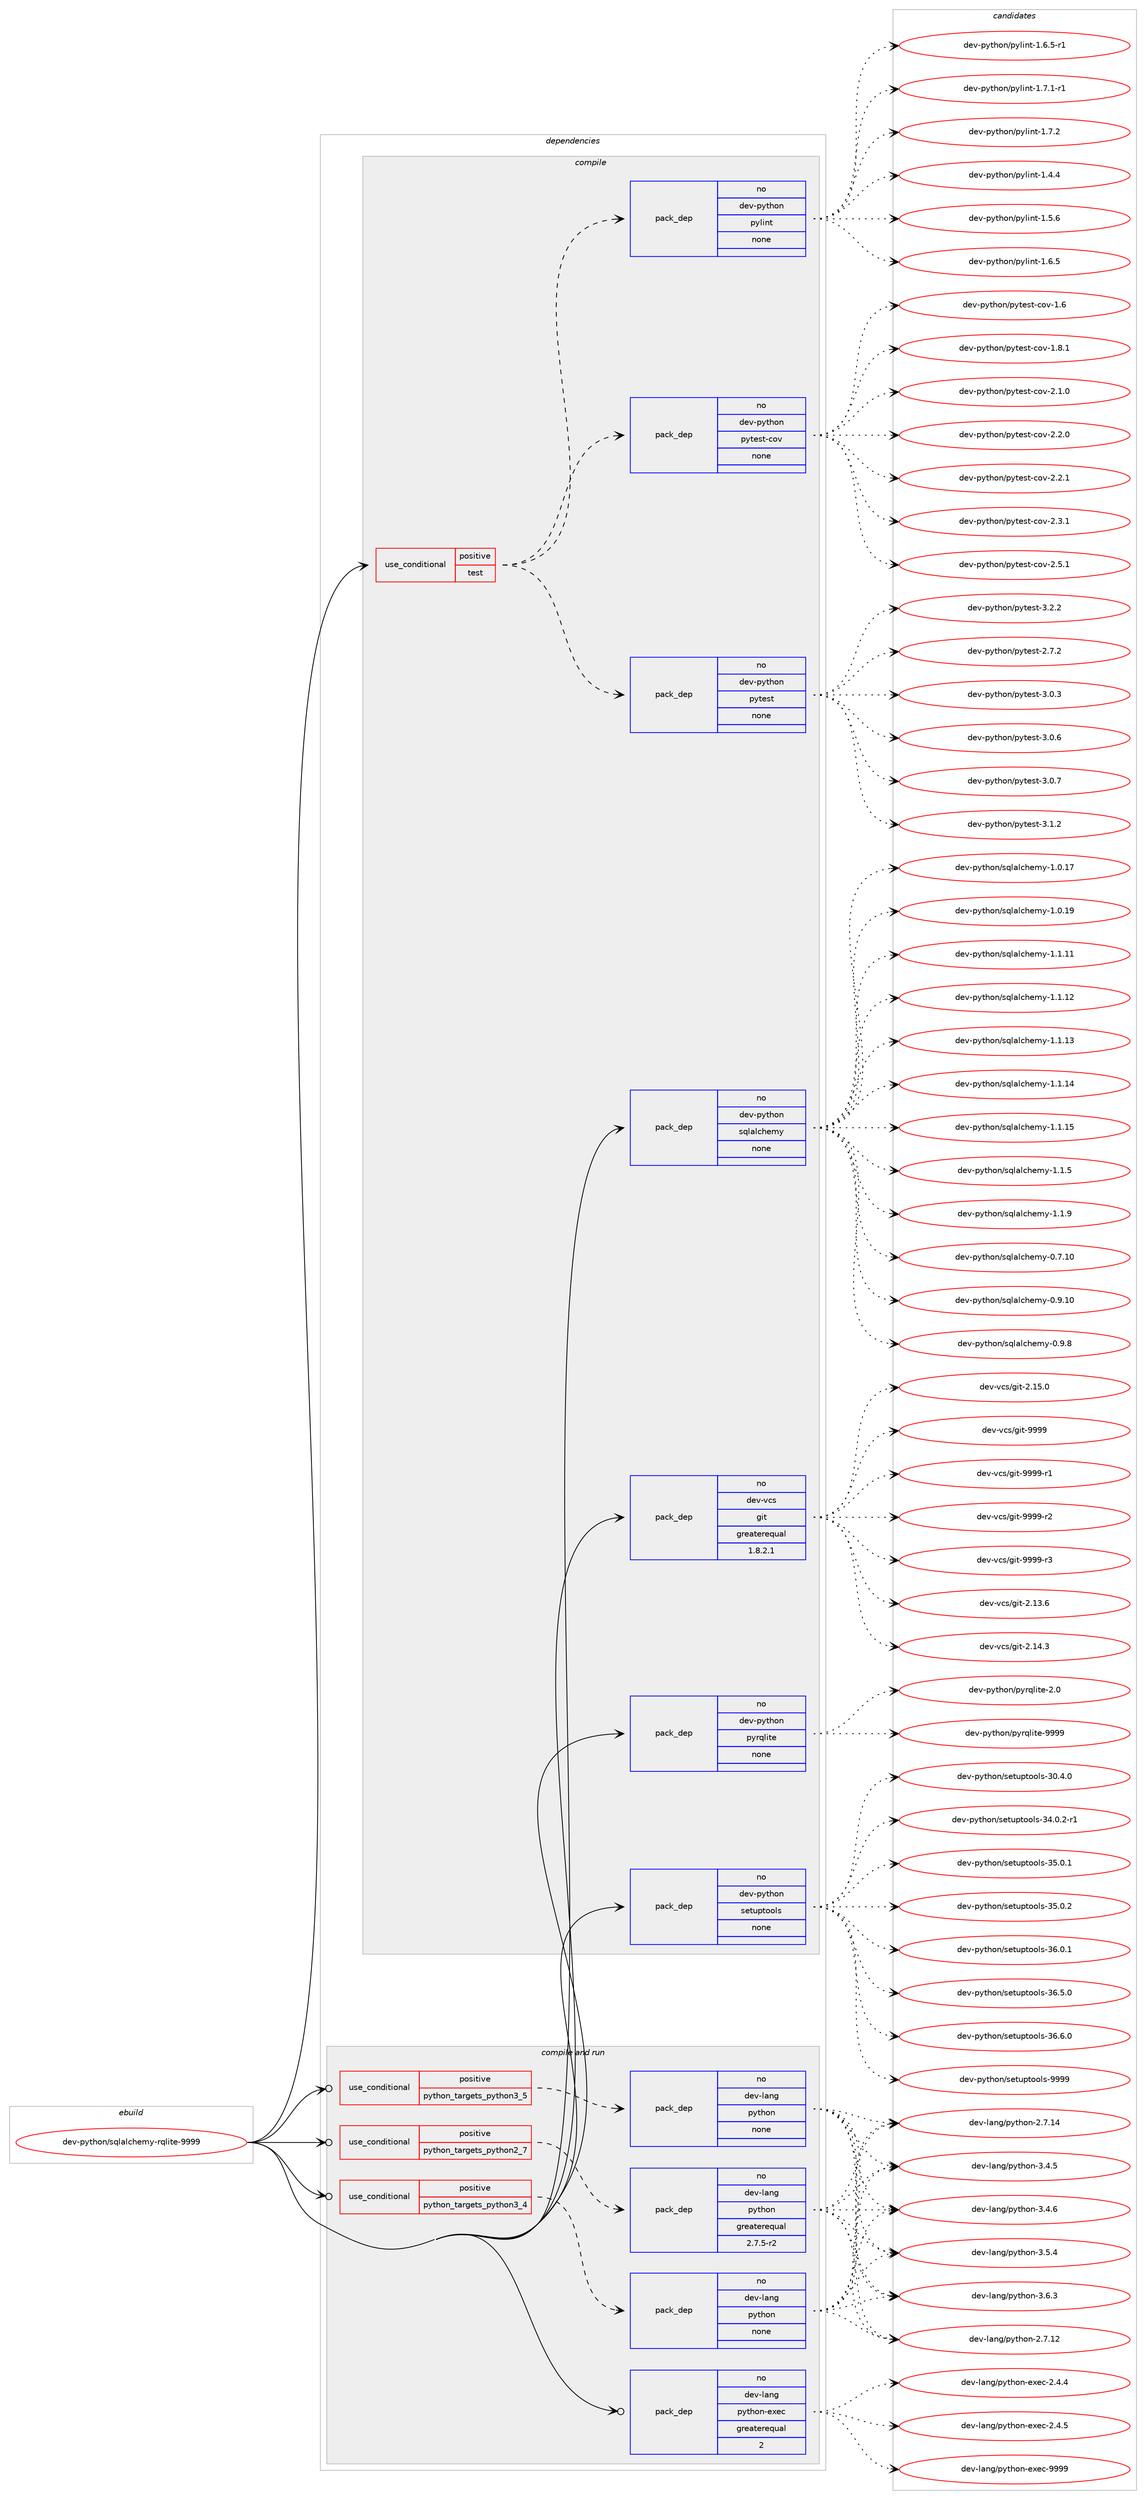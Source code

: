 digraph prolog {

# *************
# Graph options
# *************

newrank=true;
concentrate=true;
compound=true;
graph [rankdir=LR,fontname=Helvetica,fontsize=10,ranksep=1.5];#, ranksep=2.5, nodesep=0.2];
edge  [arrowhead=vee];
node  [fontname=Helvetica,fontsize=10];

# **********
# The ebuild
# **********

subgraph cluster_leftcol {
color=gray;
rank=same;
label=<<i>ebuild</i>>;
id [label="dev-python/sqlalchemy-rqlite-9999", color=red, width=4, href="../dev-python/sqlalchemy-rqlite-9999.svg"];
}

# ****************
# The dependencies
# ****************

subgraph cluster_midcol {
color=gray;
label=<<i>dependencies</i>>;
subgraph cluster_compile {
fillcolor="#eeeeee";
style=filled;
label=<<i>compile</i>>;
subgraph cond42234 {
dependency188986 [label=<<TABLE BORDER="0" CELLBORDER="1" CELLSPACING="0" CELLPADDING="4"><TR><TD ROWSPAN="3" CELLPADDING="10">use_conditional</TD></TR><TR><TD>positive</TD></TR><TR><TD>test</TD></TR></TABLE>>, shape=none, color=red];
subgraph pack142797 {
dependency188987 [label=<<TABLE BORDER="0" CELLBORDER="1" CELLSPACING="0" CELLPADDING="4" WIDTH="220"><TR><TD ROWSPAN="6" CELLPADDING="30">pack_dep</TD></TR><TR><TD WIDTH="110">no</TD></TR><TR><TD>dev-python</TD></TR><TR><TD>pytest</TD></TR><TR><TD>none</TD></TR><TR><TD></TD></TR></TABLE>>, shape=none, color=blue];
}
dependency188986:e -> dependency188987:w [weight=20,style="dashed",arrowhead="vee"];
subgraph pack142798 {
dependency188988 [label=<<TABLE BORDER="0" CELLBORDER="1" CELLSPACING="0" CELLPADDING="4" WIDTH="220"><TR><TD ROWSPAN="6" CELLPADDING="30">pack_dep</TD></TR><TR><TD WIDTH="110">no</TD></TR><TR><TD>dev-python</TD></TR><TR><TD>pytest-cov</TD></TR><TR><TD>none</TD></TR><TR><TD></TD></TR></TABLE>>, shape=none, color=blue];
}
dependency188986:e -> dependency188988:w [weight=20,style="dashed",arrowhead="vee"];
subgraph pack142799 {
dependency188989 [label=<<TABLE BORDER="0" CELLBORDER="1" CELLSPACING="0" CELLPADDING="4" WIDTH="220"><TR><TD ROWSPAN="6" CELLPADDING="30">pack_dep</TD></TR><TR><TD WIDTH="110">no</TD></TR><TR><TD>dev-python</TD></TR><TR><TD>pylint</TD></TR><TR><TD>none</TD></TR><TR><TD></TD></TR></TABLE>>, shape=none, color=blue];
}
dependency188986:e -> dependency188989:w [weight=20,style="dashed",arrowhead="vee"];
}
id:e -> dependency188986:w [weight=20,style="solid",arrowhead="vee"];
subgraph pack142800 {
dependency188990 [label=<<TABLE BORDER="0" CELLBORDER="1" CELLSPACING="0" CELLPADDING="4" WIDTH="220"><TR><TD ROWSPAN="6" CELLPADDING="30">pack_dep</TD></TR><TR><TD WIDTH="110">no</TD></TR><TR><TD>dev-python</TD></TR><TR><TD>pyrqlite</TD></TR><TR><TD>none</TD></TR><TR><TD></TD></TR></TABLE>>, shape=none, color=blue];
}
id:e -> dependency188990:w [weight=20,style="solid",arrowhead="vee"];
subgraph pack142801 {
dependency188991 [label=<<TABLE BORDER="0" CELLBORDER="1" CELLSPACING="0" CELLPADDING="4" WIDTH="220"><TR><TD ROWSPAN="6" CELLPADDING="30">pack_dep</TD></TR><TR><TD WIDTH="110">no</TD></TR><TR><TD>dev-python</TD></TR><TR><TD>setuptools</TD></TR><TR><TD>none</TD></TR><TR><TD></TD></TR></TABLE>>, shape=none, color=blue];
}
id:e -> dependency188991:w [weight=20,style="solid",arrowhead="vee"];
subgraph pack142802 {
dependency188992 [label=<<TABLE BORDER="0" CELLBORDER="1" CELLSPACING="0" CELLPADDING="4" WIDTH="220"><TR><TD ROWSPAN="6" CELLPADDING="30">pack_dep</TD></TR><TR><TD WIDTH="110">no</TD></TR><TR><TD>dev-python</TD></TR><TR><TD>sqlalchemy</TD></TR><TR><TD>none</TD></TR><TR><TD></TD></TR></TABLE>>, shape=none, color=blue];
}
id:e -> dependency188992:w [weight=20,style="solid",arrowhead="vee"];
subgraph pack142803 {
dependency188993 [label=<<TABLE BORDER="0" CELLBORDER="1" CELLSPACING="0" CELLPADDING="4" WIDTH="220"><TR><TD ROWSPAN="6" CELLPADDING="30">pack_dep</TD></TR><TR><TD WIDTH="110">no</TD></TR><TR><TD>dev-vcs</TD></TR><TR><TD>git</TD></TR><TR><TD>greaterequal</TD></TR><TR><TD>1.8.2.1</TD></TR></TABLE>>, shape=none, color=blue];
}
id:e -> dependency188993:w [weight=20,style="solid",arrowhead="vee"];
}
subgraph cluster_compileandrun {
fillcolor="#eeeeee";
style=filled;
label=<<i>compile and run</i>>;
subgraph cond42235 {
dependency188994 [label=<<TABLE BORDER="0" CELLBORDER="1" CELLSPACING="0" CELLPADDING="4"><TR><TD ROWSPAN="3" CELLPADDING="10">use_conditional</TD></TR><TR><TD>positive</TD></TR><TR><TD>python_targets_python2_7</TD></TR></TABLE>>, shape=none, color=red];
subgraph pack142804 {
dependency188995 [label=<<TABLE BORDER="0" CELLBORDER="1" CELLSPACING="0" CELLPADDING="4" WIDTH="220"><TR><TD ROWSPAN="6" CELLPADDING="30">pack_dep</TD></TR><TR><TD WIDTH="110">no</TD></TR><TR><TD>dev-lang</TD></TR><TR><TD>python</TD></TR><TR><TD>greaterequal</TD></TR><TR><TD>2.7.5-r2</TD></TR></TABLE>>, shape=none, color=blue];
}
dependency188994:e -> dependency188995:w [weight=20,style="dashed",arrowhead="vee"];
}
id:e -> dependency188994:w [weight=20,style="solid",arrowhead="odotvee"];
subgraph cond42236 {
dependency188996 [label=<<TABLE BORDER="0" CELLBORDER="1" CELLSPACING="0" CELLPADDING="4"><TR><TD ROWSPAN="3" CELLPADDING="10">use_conditional</TD></TR><TR><TD>positive</TD></TR><TR><TD>python_targets_python3_4</TD></TR></TABLE>>, shape=none, color=red];
subgraph pack142805 {
dependency188997 [label=<<TABLE BORDER="0" CELLBORDER="1" CELLSPACING="0" CELLPADDING="4" WIDTH="220"><TR><TD ROWSPAN="6" CELLPADDING="30">pack_dep</TD></TR><TR><TD WIDTH="110">no</TD></TR><TR><TD>dev-lang</TD></TR><TR><TD>python</TD></TR><TR><TD>none</TD></TR><TR><TD></TD></TR></TABLE>>, shape=none, color=blue];
}
dependency188996:e -> dependency188997:w [weight=20,style="dashed",arrowhead="vee"];
}
id:e -> dependency188996:w [weight=20,style="solid",arrowhead="odotvee"];
subgraph cond42237 {
dependency188998 [label=<<TABLE BORDER="0" CELLBORDER="1" CELLSPACING="0" CELLPADDING="4"><TR><TD ROWSPAN="3" CELLPADDING="10">use_conditional</TD></TR><TR><TD>positive</TD></TR><TR><TD>python_targets_python3_5</TD></TR></TABLE>>, shape=none, color=red];
subgraph pack142806 {
dependency188999 [label=<<TABLE BORDER="0" CELLBORDER="1" CELLSPACING="0" CELLPADDING="4" WIDTH="220"><TR><TD ROWSPAN="6" CELLPADDING="30">pack_dep</TD></TR><TR><TD WIDTH="110">no</TD></TR><TR><TD>dev-lang</TD></TR><TR><TD>python</TD></TR><TR><TD>none</TD></TR><TR><TD></TD></TR></TABLE>>, shape=none, color=blue];
}
dependency188998:e -> dependency188999:w [weight=20,style="dashed",arrowhead="vee"];
}
id:e -> dependency188998:w [weight=20,style="solid",arrowhead="odotvee"];
subgraph pack142807 {
dependency189000 [label=<<TABLE BORDER="0" CELLBORDER="1" CELLSPACING="0" CELLPADDING="4" WIDTH="220"><TR><TD ROWSPAN="6" CELLPADDING="30">pack_dep</TD></TR><TR><TD WIDTH="110">no</TD></TR><TR><TD>dev-lang</TD></TR><TR><TD>python-exec</TD></TR><TR><TD>greaterequal</TD></TR><TR><TD>2</TD></TR></TABLE>>, shape=none, color=blue];
}
id:e -> dependency189000:w [weight=20,style="solid",arrowhead="odotvee"];
}
subgraph cluster_run {
fillcolor="#eeeeee";
style=filled;
label=<<i>run</i>>;
}
}

# **************
# The candidates
# **************

subgraph cluster_choices {
rank=same;
color=gray;
label=<<i>candidates</i>>;

subgraph choice142797 {
color=black;
nodesep=1;
choice1001011184511212111610411111047112121116101115116455046554650 [label="dev-python/pytest-2.7.2", color=red, width=4,href="../dev-python/pytest-2.7.2.svg"];
choice1001011184511212111610411111047112121116101115116455146484651 [label="dev-python/pytest-3.0.3", color=red, width=4,href="../dev-python/pytest-3.0.3.svg"];
choice1001011184511212111610411111047112121116101115116455146484654 [label="dev-python/pytest-3.0.6", color=red, width=4,href="../dev-python/pytest-3.0.6.svg"];
choice1001011184511212111610411111047112121116101115116455146484655 [label="dev-python/pytest-3.0.7", color=red, width=4,href="../dev-python/pytest-3.0.7.svg"];
choice1001011184511212111610411111047112121116101115116455146494650 [label="dev-python/pytest-3.1.2", color=red, width=4,href="../dev-python/pytest-3.1.2.svg"];
choice1001011184511212111610411111047112121116101115116455146504650 [label="dev-python/pytest-3.2.2", color=red, width=4,href="../dev-python/pytest-3.2.2.svg"];
dependency188987:e -> choice1001011184511212111610411111047112121116101115116455046554650:w [style=dotted,weight="100"];
dependency188987:e -> choice1001011184511212111610411111047112121116101115116455146484651:w [style=dotted,weight="100"];
dependency188987:e -> choice1001011184511212111610411111047112121116101115116455146484654:w [style=dotted,weight="100"];
dependency188987:e -> choice1001011184511212111610411111047112121116101115116455146484655:w [style=dotted,weight="100"];
dependency188987:e -> choice1001011184511212111610411111047112121116101115116455146494650:w [style=dotted,weight="100"];
dependency188987:e -> choice1001011184511212111610411111047112121116101115116455146504650:w [style=dotted,weight="100"];
}
subgraph choice142798 {
color=black;
nodesep=1;
choice1001011184511212111610411111047112121116101115116459911111845494654 [label="dev-python/pytest-cov-1.6", color=red, width=4,href="../dev-python/pytest-cov-1.6.svg"];
choice10010111845112121116104111110471121211161011151164599111118454946564649 [label="dev-python/pytest-cov-1.8.1", color=red, width=4,href="../dev-python/pytest-cov-1.8.1.svg"];
choice10010111845112121116104111110471121211161011151164599111118455046494648 [label="dev-python/pytest-cov-2.1.0", color=red, width=4,href="../dev-python/pytest-cov-2.1.0.svg"];
choice10010111845112121116104111110471121211161011151164599111118455046504648 [label="dev-python/pytest-cov-2.2.0", color=red, width=4,href="../dev-python/pytest-cov-2.2.0.svg"];
choice10010111845112121116104111110471121211161011151164599111118455046504649 [label="dev-python/pytest-cov-2.2.1", color=red, width=4,href="../dev-python/pytest-cov-2.2.1.svg"];
choice10010111845112121116104111110471121211161011151164599111118455046514649 [label="dev-python/pytest-cov-2.3.1", color=red, width=4,href="../dev-python/pytest-cov-2.3.1.svg"];
choice10010111845112121116104111110471121211161011151164599111118455046534649 [label="dev-python/pytest-cov-2.5.1", color=red, width=4,href="../dev-python/pytest-cov-2.5.1.svg"];
dependency188988:e -> choice1001011184511212111610411111047112121116101115116459911111845494654:w [style=dotted,weight="100"];
dependency188988:e -> choice10010111845112121116104111110471121211161011151164599111118454946564649:w [style=dotted,weight="100"];
dependency188988:e -> choice10010111845112121116104111110471121211161011151164599111118455046494648:w [style=dotted,weight="100"];
dependency188988:e -> choice10010111845112121116104111110471121211161011151164599111118455046504648:w [style=dotted,weight="100"];
dependency188988:e -> choice10010111845112121116104111110471121211161011151164599111118455046504649:w [style=dotted,weight="100"];
dependency188988:e -> choice10010111845112121116104111110471121211161011151164599111118455046514649:w [style=dotted,weight="100"];
dependency188988:e -> choice10010111845112121116104111110471121211161011151164599111118455046534649:w [style=dotted,weight="100"];
}
subgraph choice142799 {
color=black;
nodesep=1;
choice1001011184511212111610411111047112121108105110116454946524652 [label="dev-python/pylint-1.4.4", color=red, width=4,href="../dev-python/pylint-1.4.4.svg"];
choice1001011184511212111610411111047112121108105110116454946534654 [label="dev-python/pylint-1.5.6", color=red, width=4,href="../dev-python/pylint-1.5.6.svg"];
choice1001011184511212111610411111047112121108105110116454946544653 [label="dev-python/pylint-1.6.5", color=red, width=4,href="../dev-python/pylint-1.6.5.svg"];
choice10010111845112121116104111110471121211081051101164549465446534511449 [label="dev-python/pylint-1.6.5-r1", color=red, width=4,href="../dev-python/pylint-1.6.5-r1.svg"];
choice10010111845112121116104111110471121211081051101164549465546494511449 [label="dev-python/pylint-1.7.1-r1", color=red, width=4,href="../dev-python/pylint-1.7.1-r1.svg"];
choice1001011184511212111610411111047112121108105110116454946554650 [label="dev-python/pylint-1.7.2", color=red, width=4,href="../dev-python/pylint-1.7.2.svg"];
dependency188989:e -> choice1001011184511212111610411111047112121108105110116454946524652:w [style=dotted,weight="100"];
dependency188989:e -> choice1001011184511212111610411111047112121108105110116454946534654:w [style=dotted,weight="100"];
dependency188989:e -> choice1001011184511212111610411111047112121108105110116454946544653:w [style=dotted,weight="100"];
dependency188989:e -> choice10010111845112121116104111110471121211081051101164549465446534511449:w [style=dotted,weight="100"];
dependency188989:e -> choice10010111845112121116104111110471121211081051101164549465546494511449:w [style=dotted,weight="100"];
dependency188989:e -> choice1001011184511212111610411111047112121108105110116454946554650:w [style=dotted,weight="100"];
}
subgraph choice142800 {
color=black;
nodesep=1;
choice100101118451121211161041111104711212111411310810511610145504648 [label="dev-python/pyrqlite-2.0", color=red, width=4,href="../dev-python/pyrqlite-2.0.svg"];
choice10010111845112121116104111110471121211141131081051161014557575757 [label="dev-python/pyrqlite-9999", color=red, width=4,href="../dev-python/pyrqlite-9999.svg"];
dependency188990:e -> choice100101118451121211161041111104711212111411310810511610145504648:w [style=dotted,weight="100"];
dependency188990:e -> choice10010111845112121116104111110471121211141131081051161014557575757:w [style=dotted,weight="100"];
}
subgraph choice142801 {
color=black;
nodesep=1;
choice100101118451121211161041111104711510111611711211611111110811545514846524648 [label="dev-python/setuptools-30.4.0", color=red, width=4,href="../dev-python/setuptools-30.4.0.svg"];
choice1001011184511212111610411111047115101116117112116111111108115455152464846504511449 [label="dev-python/setuptools-34.0.2-r1", color=red, width=4,href="../dev-python/setuptools-34.0.2-r1.svg"];
choice100101118451121211161041111104711510111611711211611111110811545515346484649 [label="dev-python/setuptools-35.0.1", color=red, width=4,href="../dev-python/setuptools-35.0.1.svg"];
choice100101118451121211161041111104711510111611711211611111110811545515346484650 [label="dev-python/setuptools-35.0.2", color=red, width=4,href="../dev-python/setuptools-35.0.2.svg"];
choice100101118451121211161041111104711510111611711211611111110811545515446484649 [label="dev-python/setuptools-36.0.1", color=red, width=4,href="../dev-python/setuptools-36.0.1.svg"];
choice100101118451121211161041111104711510111611711211611111110811545515446534648 [label="dev-python/setuptools-36.5.0", color=red, width=4,href="../dev-python/setuptools-36.5.0.svg"];
choice100101118451121211161041111104711510111611711211611111110811545515446544648 [label="dev-python/setuptools-36.6.0", color=red, width=4,href="../dev-python/setuptools-36.6.0.svg"];
choice10010111845112121116104111110471151011161171121161111111081154557575757 [label="dev-python/setuptools-9999", color=red, width=4,href="../dev-python/setuptools-9999.svg"];
dependency188991:e -> choice100101118451121211161041111104711510111611711211611111110811545514846524648:w [style=dotted,weight="100"];
dependency188991:e -> choice1001011184511212111610411111047115101116117112116111111108115455152464846504511449:w [style=dotted,weight="100"];
dependency188991:e -> choice100101118451121211161041111104711510111611711211611111110811545515346484649:w [style=dotted,weight="100"];
dependency188991:e -> choice100101118451121211161041111104711510111611711211611111110811545515346484650:w [style=dotted,weight="100"];
dependency188991:e -> choice100101118451121211161041111104711510111611711211611111110811545515446484649:w [style=dotted,weight="100"];
dependency188991:e -> choice100101118451121211161041111104711510111611711211611111110811545515446534648:w [style=dotted,weight="100"];
dependency188991:e -> choice100101118451121211161041111104711510111611711211611111110811545515446544648:w [style=dotted,weight="100"];
dependency188991:e -> choice10010111845112121116104111110471151011161171121161111111081154557575757:w [style=dotted,weight="100"];
}
subgraph choice142802 {
color=black;
nodesep=1;
choice1001011184511212111610411111047115113108971089910410110912145484655464948 [label="dev-python/sqlalchemy-0.7.10", color=red, width=4,href="../dev-python/sqlalchemy-0.7.10.svg"];
choice1001011184511212111610411111047115113108971089910410110912145484657464948 [label="dev-python/sqlalchemy-0.9.10", color=red, width=4,href="../dev-python/sqlalchemy-0.9.10.svg"];
choice10010111845112121116104111110471151131089710899104101109121454846574656 [label="dev-python/sqlalchemy-0.9.8", color=red, width=4,href="../dev-python/sqlalchemy-0.9.8.svg"];
choice1001011184511212111610411111047115113108971089910410110912145494648464955 [label="dev-python/sqlalchemy-1.0.17", color=red, width=4,href="../dev-python/sqlalchemy-1.0.17.svg"];
choice1001011184511212111610411111047115113108971089910410110912145494648464957 [label="dev-python/sqlalchemy-1.0.19", color=red, width=4,href="../dev-python/sqlalchemy-1.0.19.svg"];
choice1001011184511212111610411111047115113108971089910410110912145494649464949 [label="dev-python/sqlalchemy-1.1.11", color=red, width=4,href="../dev-python/sqlalchemy-1.1.11.svg"];
choice1001011184511212111610411111047115113108971089910410110912145494649464950 [label="dev-python/sqlalchemy-1.1.12", color=red, width=4,href="../dev-python/sqlalchemy-1.1.12.svg"];
choice1001011184511212111610411111047115113108971089910410110912145494649464951 [label="dev-python/sqlalchemy-1.1.13", color=red, width=4,href="../dev-python/sqlalchemy-1.1.13.svg"];
choice1001011184511212111610411111047115113108971089910410110912145494649464952 [label="dev-python/sqlalchemy-1.1.14", color=red, width=4,href="../dev-python/sqlalchemy-1.1.14.svg"];
choice1001011184511212111610411111047115113108971089910410110912145494649464953 [label="dev-python/sqlalchemy-1.1.15", color=red, width=4,href="../dev-python/sqlalchemy-1.1.15.svg"];
choice10010111845112121116104111110471151131089710899104101109121454946494653 [label="dev-python/sqlalchemy-1.1.5", color=red, width=4,href="../dev-python/sqlalchemy-1.1.5.svg"];
choice10010111845112121116104111110471151131089710899104101109121454946494657 [label="dev-python/sqlalchemy-1.1.9", color=red, width=4,href="../dev-python/sqlalchemy-1.1.9.svg"];
dependency188992:e -> choice1001011184511212111610411111047115113108971089910410110912145484655464948:w [style=dotted,weight="100"];
dependency188992:e -> choice1001011184511212111610411111047115113108971089910410110912145484657464948:w [style=dotted,weight="100"];
dependency188992:e -> choice10010111845112121116104111110471151131089710899104101109121454846574656:w [style=dotted,weight="100"];
dependency188992:e -> choice1001011184511212111610411111047115113108971089910410110912145494648464955:w [style=dotted,weight="100"];
dependency188992:e -> choice1001011184511212111610411111047115113108971089910410110912145494648464957:w [style=dotted,weight="100"];
dependency188992:e -> choice1001011184511212111610411111047115113108971089910410110912145494649464949:w [style=dotted,weight="100"];
dependency188992:e -> choice1001011184511212111610411111047115113108971089910410110912145494649464950:w [style=dotted,weight="100"];
dependency188992:e -> choice1001011184511212111610411111047115113108971089910410110912145494649464951:w [style=dotted,weight="100"];
dependency188992:e -> choice1001011184511212111610411111047115113108971089910410110912145494649464952:w [style=dotted,weight="100"];
dependency188992:e -> choice1001011184511212111610411111047115113108971089910410110912145494649464953:w [style=dotted,weight="100"];
dependency188992:e -> choice10010111845112121116104111110471151131089710899104101109121454946494653:w [style=dotted,weight="100"];
dependency188992:e -> choice10010111845112121116104111110471151131089710899104101109121454946494657:w [style=dotted,weight="100"];
}
subgraph choice142803 {
color=black;
nodesep=1;
choice10010111845118991154710310511645504649514654 [label="dev-vcs/git-2.13.6", color=red, width=4,href="../dev-vcs/git-2.13.6.svg"];
choice10010111845118991154710310511645504649524651 [label="dev-vcs/git-2.14.3", color=red, width=4,href="../dev-vcs/git-2.14.3.svg"];
choice10010111845118991154710310511645504649534648 [label="dev-vcs/git-2.15.0", color=red, width=4,href="../dev-vcs/git-2.15.0.svg"];
choice1001011184511899115471031051164557575757 [label="dev-vcs/git-9999", color=red, width=4,href="../dev-vcs/git-9999.svg"];
choice10010111845118991154710310511645575757574511449 [label="dev-vcs/git-9999-r1", color=red, width=4,href="../dev-vcs/git-9999-r1.svg"];
choice10010111845118991154710310511645575757574511450 [label="dev-vcs/git-9999-r2", color=red, width=4,href="../dev-vcs/git-9999-r2.svg"];
choice10010111845118991154710310511645575757574511451 [label="dev-vcs/git-9999-r3", color=red, width=4,href="../dev-vcs/git-9999-r3.svg"];
dependency188993:e -> choice10010111845118991154710310511645504649514654:w [style=dotted,weight="100"];
dependency188993:e -> choice10010111845118991154710310511645504649524651:w [style=dotted,weight="100"];
dependency188993:e -> choice10010111845118991154710310511645504649534648:w [style=dotted,weight="100"];
dependency188993:e -> choice1001011184511899115471031051164557575757:w [style=dotted,weight="100"];
dependency188993:e -> choice10010111845118991154710310511645575757574511449:w [style=dotted,weight="100"];
dependency188993:e -> choice10010111845118991154710310511645575757574511450:w [style=dotted,weight="100"];
dependency188993:e -> choice10010111845118991154710310511645575757574511451:w [style=dotted,weight="100"];
}
subgraph choice142804 {
color=black;
nodesep=1;
choice10010111845108971101034711212111610411111045504655464950 [label="dev-lang/python-2.7.12", color=red, width=4,href="../dev-lang/python-2.7.12.svg"];
choice10010111845108971101034711212111610411111045504655464952 [label="dev-lang/python-2.7.14", color=red, width=4,href="../dev-lang/python-2.7.14.svg"];
choice100101118451089711010347112121116104111110455146524653 [label="dev-lang/python-3.4.5", color=red, width=4,href="../dev-lang/python-3.4.5.svg"];
choice100101118451089711010347112121116104111110455146524654 [label="dev-lang/python-3.4.6", color=red, width=4,href="../dev-lang/python-3.4.6.svg"];
choice100101118451089711010347112121116104111110455146534652 [label="dev-lang/python-3.5.4", color=red, width=4,href="../dev-lang/python-3.5.4.svg"];
choice100101118451089711010347112121116104111110455146544651 [label="dev-lang/python-3.6.3", color=red, width=4,href="../dev-lang/python-3.6.3.svg"];
dependency188995:e -> choice10010111845108971101034711212111610411111045504655464950:w [style=dotted,weight="100"];
dependency188995:e -> choice10010111845108971101034711212111610411111045504655464952:w [style=dotted,weight="100"];
dependency188995:e -> choice100101118451089711010347112121116104111110455146524653:w [style=dotted,weight="100"];
dependency188995:e -> choice100101118451089711010347112121116104111110455146524654:w [style=dotted,weight="100"];
dependency188995:e -> choice100101118451089711010347112121116104111110455146534652:w [style=dotted,weight="100"];
dependency188995:e -> choice100101118451089711010347112121116104111110455146544651:w [style=dotted,weight="100"];
}
subgraph choice142805 {
color=black;
nodesep=1;
choice10010111845108971101034711212111610411111045504655464950 [label="dev-lang/python-2.7.12", color=red, width=4,href="../dev-lang/python-2.7.12.svg"];
choice10010111845108971101034711212111610411111045504655464952 [label="dev-lang/python-2.7.14", color=red, width=4,href="../dev-lang/python-2.7.14.svg"];
choice100101118451089711010347112121116104111110455146524653 [label="dev-lang/python-3.4.5", color=red, width=4,href="../dev-lang/python-3.4.5.svg"];
choice100101118451089711010347112121116104111110455146524654 [label="dev-lang/python-3.4.6", color=red, width=4,href="../dev-lang/python-3.4.6.svg"];
choice100101118451089711010347112121116104111110455146534652 [label="dev-lang/python-3.5.4", color=red, width=4,href="../dev-lang/python-3.5.4.svg"];
choice100101118451089711010347112121116104111110455146544651 [label="dev-lang/python-3.6.3", color=red, width=4,href="../dev-lang/python-3.6.3.svg"];
dependency188997:e -> choice10010111845108971101034711212111610411111045504655464950:w [style=dotted,weight="100"];
dependency188997:e -> choice10010111845108971101034711212111610411111045504655464952:w [style=dotted,weight="100"];
dependency188997:e -> choice100101118451089711010347112121116104111110455146524653:w [style=dotted,weight="100"];
dependency188997:e -> choice100101118451089711010347112121116104111110455146524654:w [style=dotted,weight="100"];
dependency188997:e -> choice100101118451089711010347112121116104111110455146534652:w [style=dotted,weight="100"];
dependency188997:e -> choice100101118451089711010347112121116104111110455146544651:w [style=dotted,weight="100"];
}
subgraph choice142806 {
color=black;
nodesep=1;
choice10010111845108971101034711212111610411111045504655464950 [label="dev-lang/python-2.7.12", color=red, width=4,href="../dev-lang/python-2.7.12.svg"];
choice10010111845108971101034711212111610411111045504655464952 [label="dev-lang/python-2.7.14", color=red, width=4,href="../dev-lang/python-2.7.14.svg"];
choice100101118451089711010347112121116104111110455146524653 [label="dev-lang/python-3.4.5", color=red, width=4,href="../dev-lang/python-3.4.5.svg"];
choice100101118451089711010347112121116104111110455146524654 [label="dev-lang/python-3.4.6", color=red, width=4,href="../dev-lang/python-3.4.6.svg"];
choice100101118451089711010347112121116104111110455146534652 [label="dev-lang/python-3.5.4", color=red, width=4,href="../dev-lang/python-3.5.4.svg"];
choice100101118451089711010347112121116104111110455146544651 [label="dev-lang/python-3.6.3", color=red, width=4,href="../dev-lang/python-3.6.3.svg"];
dependency188999:e -> choice10010111845108971101034711212111610411111045504655464950:w [style=dotted,weight="100"];
dependency188999:e -> choice10010111845108971101034711212111610411111045504655464952:w [style=dotted,weight="100"];
dependency188999:e -> choice100101118451089711010347112121116104111110455146524653:w [style=dotted,weight="100"];
dependency188999:e -> choice100101118451089711010347112121116104111110455146524654:w [style=dotted,weight="100"];
dependency188999:e -> choice100101118451089711010347112121116104111110455146534652:w [style=dotted,weight="100"];
dependency188999:e -> choice100101118451089711010347112121116104111110455146544651:w [style=dotted,weight="100"];
}
subgraph choice142807 {
color=black;
nodesep=1;
choice1001011184510897110103471121211161041111104510112010199455046524652 [label="dev-lang/python-exec-2.4.4", color=red, width=4,href="../dev-lang/python-exec-2.4.4.svg"];
choice1001011184510897110103471121211161041111104510112010199455046524653 [label="dev-lang/python-exec-2.4.5", color=red, width=4,href="../dev-lang/python-exec-2.4.5.svg"];
choice10010111845108971101034711212111610411111045101120101994557575757 [label="dev-lang/python-exec-9999", color=red, width=4,href="../dev-lang/python-exec-9999.svg"];
dependency189000:e -> choice1001011184510897110103471121211161041111104510112010199455046524652:w [style=dotted,weight="100"];
dependency189000:e -> choice1001011184510897110103471121211161041111104510112010199455046524653:w [style=dotted,weight="100"];
dependency189000:e -> choice10010111845108971101034711212111610411111045101120101994557575757:w [style=dotted,weight="100"];
}
}

}
